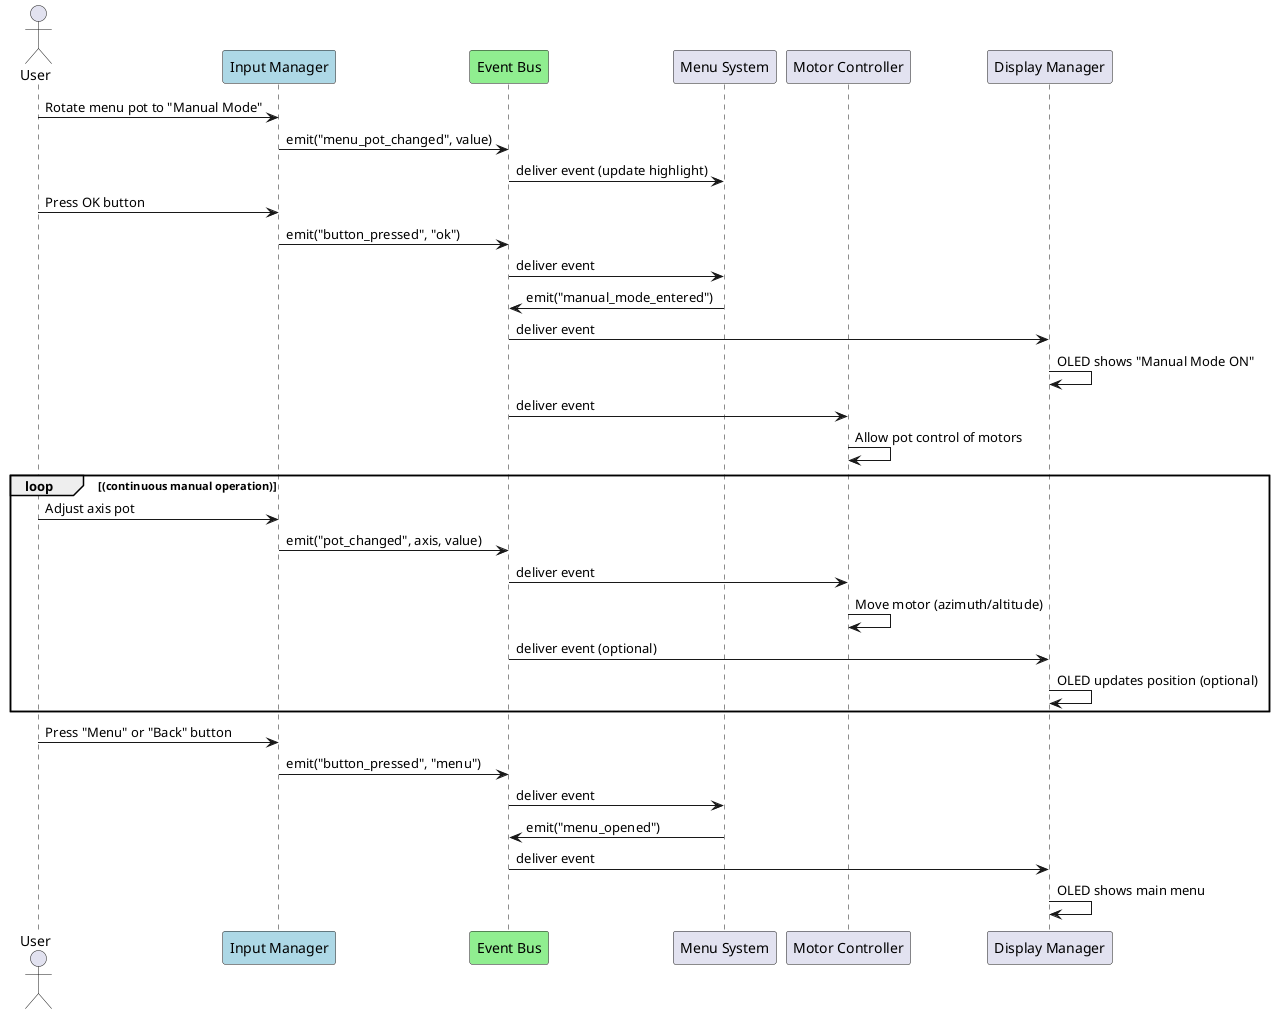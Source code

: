 @startuml
actor User
participant "Input Manager" as IM #LightBlue
participant "Event Bus" as EB #LightGreen
participant "Menu System" as Menu
participant "Motor Controller" as MC
participant "Display Manager" as DM

User -> IM: Rotate menu pot to "Manual Mode"
IM -> EB: emit("menu_pot_changed", value)
EB -> Menu: deliver event (update highlight)

User -> IM: Press OK button
IM -> EB: emit("button_pressed", "ok")
EB -> Menu: deliver event
Menu -> EB: emit("manual_mode_entered")
EB -> DM: deliver event
DM -> DM: OLED shows "Manual Mode ON"
EB -> MC: deliver event
MC -> MC: Allow pot control of motors

loop (continuous manual operation)
    User -> IM: Adjust axis pot
    IM -> EB: emit("pot_changed", axis, value)
    EB -> MC: deliver event
    MC -> MC: Move motor (azimuth/altitude)
    EB -> DM: deliver event (optional)
    DM -> DM: OLED updates position (optional)
end

User -> IM: Press "Menu" or "Back" button
IM -> EB: emit("button_pressed", "menu")
EB -> Menu: deliver event
Menu -> EB: emit("menu_opened")
EB -> DM: deliver event
DM -> DM: OLED shows main menu
@enduml
